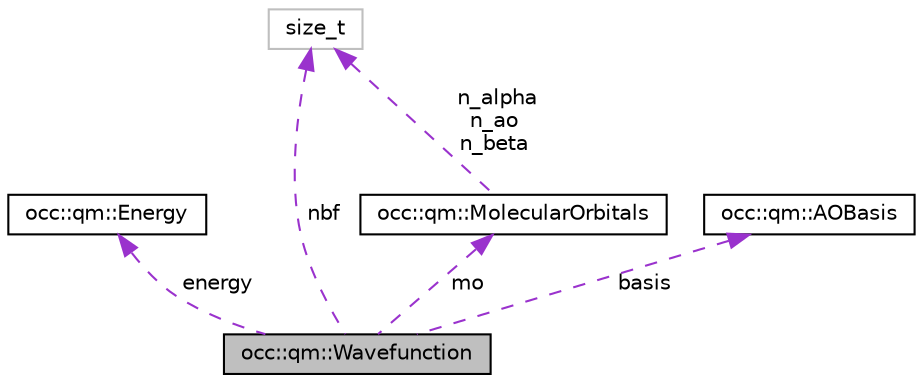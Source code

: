 digraph "occ::qm::Wavefunction"
{
 // LATEX_PDF_SIZE
  bgcolor="transparent";
  edge [fontname="Helvetica",fontsize="10",labelfontname="Helvetica",labelfontsize="10"];
  node [fontname="Helvetica",fontsize="10",shape=record];
  Node1 [label="occ::qm::Wavefunction",height=0.2,width=0.4,color="black", fillcolor="grey75", style="filled", fontcolor="black",tooltip=" "];
  Node2 -> Node1 [dir="back",color="darkorchid3",fontsize="10",style="dashed",label=" energy" ,fontname="Helvetica"];
  Node2 [label="occ::qm::Energy",height=0.2,width=0.4,color="black",URL="$structocc_1_1qm_1_1Energy.html",tooltip=" "];
  Node3 -> Node1 [dir="back",color="darkorchid3",fontsize="10",style="dashed",label=" mo" ,fontname="Helvetica"];
  Node3 [label="occ::qm::MolecularOrbitals",height=0.2,width=0.4,color="black",URL="$structocc_1_1qm_1_1MolecularOrbitals.html",tooltip=" "];
  Node4 -> Node3 [dir="back",color="darkorchid3",fontsize="10",style="dashed",label=" n_alpha\nn_ao\nn_beta" ,fontname="Helvetica"];
  Node4 [label="size_t",height=0.2,width=0.4,color="grey75",tooltip=" "];
  Node4 -> Node1 [dir="back",color="darkorchid3",fontsize="10",style="dashed",label=" nbf" ,fontname="Helvetica"];
  Node5 -> Node1 [dir="back",color="darkorchid3",fontsize="10",style="dashed",label=" basis" ,fontname="Helvetica"];
  Node5 [label="occ::qm::AOBasis",height=0.2,width=0.4,color="black",URL="$classocc_1_1qm_1_1AOBasis.html",tooltip=" "];
}
